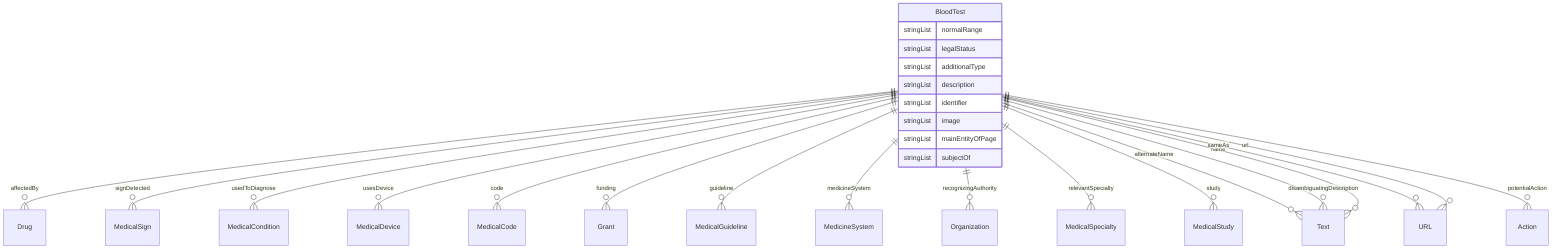 erDiagram
BloodTest {
    stringList normalRange  
    stringList legalStatus  
    stringList additionalType  
    stringList description  
    stringList identifier  
    stringList image  
    stringList mainEntityOfPage  
    stringList subjectOf  
}

BloodTest ||--}o Drug : "affectedBy"
BloodTest ||--}o MedicalSign : "signDetected"
BloodTest ||--}o MedicalCondition : "usedToDiagnose"
BloodTest ||--}o MedicalDevice : "usesDevice"
BloodTest ||--}o MedicalCode : "code"
BloodTest ||--}o Grant : "funding"
BloodTest ||--}o MedicalGuideline : "guideline"
BloodTest ||--}o MedicineSystem : "medicineSystem"
BloodTest ||--}o Organization : "recognizingAuthority"
BloodTest ||--}o MedicalSpecialty : "relevantSpecialty"
BloodTest ||--}o MedicalStudy : "study"
BloodTest ||--}o Text : "alternateName"
BloodTest ||--}o Text : "disambiguatingDescription"
BloodTest ||--}o Text : "name"
BloodTest ||--}o URL : "sameAs"
BloodTest ||--}o Action : "potentialAction"
BloodTest ||--}o URL : "url"